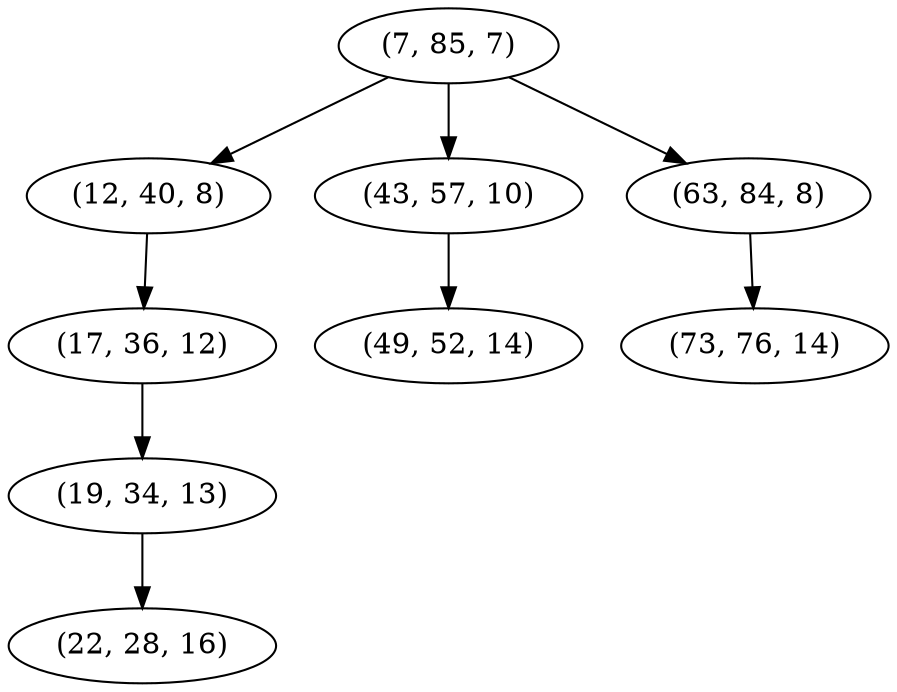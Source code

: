 digraph tree {
    "(7, 85, 7)";
    "(12, 40, 8)";
    "(17, 36, 12)";
    "(19, 34, 13)";
    "(22, 28, 16)";
    "(43, 57, 10)";
    "(49, 52, 14)";
    "(63, 84, 8)";
    "(73, 76, 14)";
    "(7, 85, 7)" -> "(12, 40, 8)";
    "(7, 85, 7)" -> "(43, 57, 10)";
    "(7, 85, 7)" -> "(63, 84, 8)";
    "(12, 40, 8)" -> "(17, 36, 12)";
    "(17, 36, 12)" -> "(19, 34, 13)";
    "(19, 34, 13)" -> "(22, 28, 16)";
    "(43, 57, 10)" -> "(49, 52, 14)";
    "(63, 84, 8)" -> "(73, 76, 14)";
}
